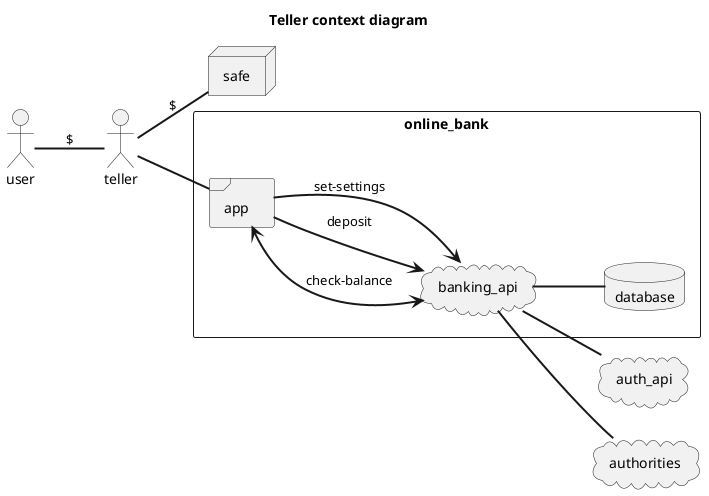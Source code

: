 @startuml
left to right direction
title Teller context diagram
skinparam packageStyle rectangle
actor user
actor teller
cloud auth_api
cloud authorities
node safe

user == teller : $
teller == safe : $

rectangle online_bank {
frame app
cloud banking_api
database database

  teller == app
  app <==> banking_api : check-balance
  app ==> banking_api : deposit
  app ==> banking_api : set-settings
  banking_api == database
  banking_api == auth_api
  banking_api == authorities
}
@enduml


actor actor
agent agent
artifact artifact
boundary boundary
card card
cloud cloud
component component
control control
database database
entity entity
file file
folder folder
frame frame
interface  interface
node node
package package
queue queue
stack stack
rectangle rectangle
storage storage
usecase usecase
